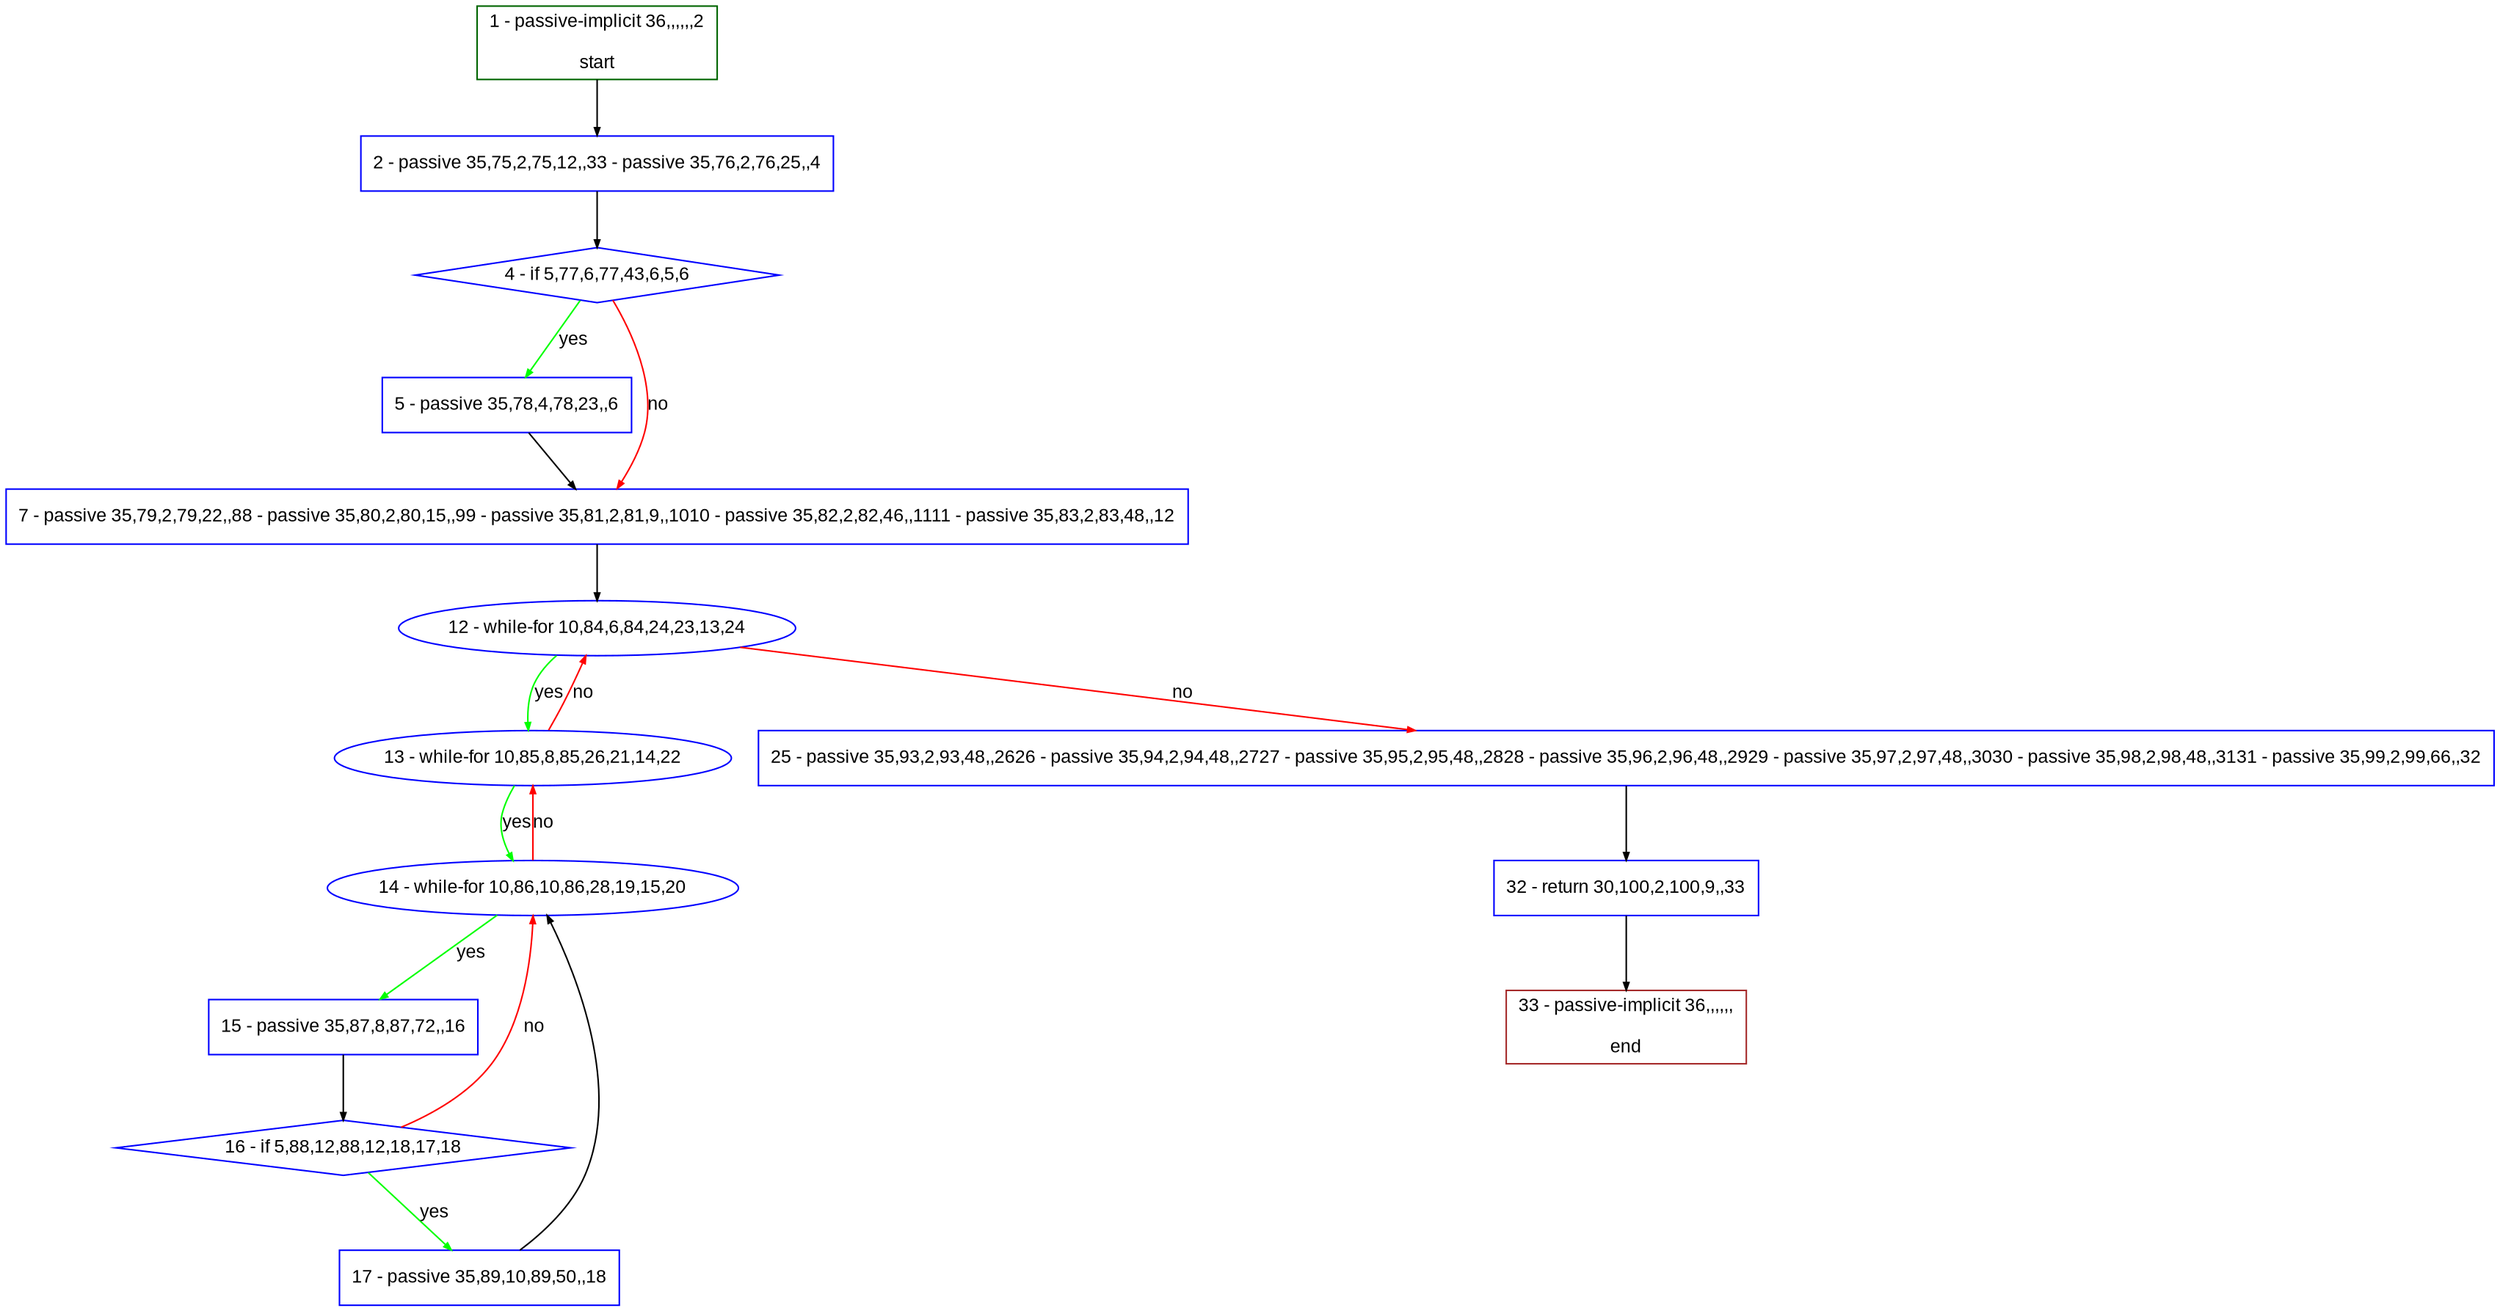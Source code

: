 digraph "" {
  graph [pack="true", label="", fontsize="12", packmode="clust", fontname="Arial", fillcolor="#FFFFCC", bgcolor="white", style="rounded,filled", compound="true"];
  node [node_initialized="no", label="", color="grey", fontsize="12", fillcolor="white", fontname="Arial", style="filled", shape="rectangle", compound="true", fixedsize="false"];
  edge [fontcolor="black", arrowhead="normal", arrowtail="none", arrowsize="0.5", ltail="", label="", color="black", fontsize="12", lhead="", fontname="Arial", dir="forward", compound="true"];
  __N1 [label="2 - passive 35,75,2,75,12,,33 - passive 35,76,2,76,25,,4", color="#0000ff", fillcolor="#ffffff", style="filled", shape="box"];
  __N2 [label="1 - passive-implicit 36,,,,,,2\n\nstart", color="#006400", fillcolor="#ffffff", style="filled", shape="box"];
  __N3 [label="4 - if 5,77,6,77,43,6,5,6", color="#0000ff", fillcolor="#ffffff", style="filled", shape="diamond"];
  __N4 [label="5 - passive 35,78,4,78,23,,6", color="#0000ff", fillcolor="#ffffff", style="filled", shape="box"];
  __N5 [label="7 - passive 35,79,2,79,22,,88 - passive 35,80,2,80,15,,99 - passive 35,81,2,81,9,,1010 - passive 35,82,2,82,46,,1111 - passive 35,83,2,83,48,,12", color="#0000ff", fillcolor="#ffffff", style="filled", shape="box"];
  __N6 [label="12 - while-for 10,84,6,84,24,23,13,24", color="#0000ff", fillcolor="#ffffff", style="filled", shape="oval"];
  __N7 [label="13 - while-for 10,85,8,85,26,21,14,22", color="#0000ff", fillcolor="#ffffff", style="filled", shape="oval"];
  __N8 [label="25 - passive 35,93,2,93,48,,2626 - passive 35,94,2,94,48,,2727 - passive 35,95,2,95,48,,2828 - passive 35,96,2,96,48,,2929 - passive 35,97,2,97,48,,3030 - passive 35,98,2,98,48,,3131 - passive 35,99,2,99,66,,32", color="#0000ff", fillcolor="#ffffff", style="filled", shape="box"];
  __N9 [label="14 - while-for 10,86,10,86,28,19,15,20", color="#0000ff", fillcolor="#ffffff", style="filled", shape="oval"];
  __N10 [label="15 - passive 35,87,8,87,72,,16", color="#0000ff", fillcolor="#ffffff", style="filled", shape="box"];
  __N11 [label="16 - if 5,88,12,88,12,18,17,18", color="#0000ff", fillcolor="#ffffff", style="filled", shape="diamond"];
  __N12 [label="17 - passive 35,89,10,89,50,,18", color="#0000ff", fillcolor="#ffffff", style="filled", shape="box"];
  __N13 [label="32 - return 30,100,2,100,9,,33", color="#0000ff", fillcolor="#ffffff", style="filled", shape="box"];
  __N14 [label="33 - passive-implicit 36,,,,,,\n\nend", color="#a52a2a", fillcolor="#ffffff", style="filled", shape="box"];
  __N2 -> __N1 [arrowhead="normal", arrowtail="none", color="#000000", label="", dir="forward"];
  __N1 -> __N3 [arrowhead="normal", arrowtail="none", color="#000000", label="", dir="forward"];
  __N3 -> __N4 [arrowhead="normal", arrowtail="none", color="#00ff00", label="yes", dir="forward"];
  __N3 -> __N5 [arrowhead="normal", arrowtail="none", color="#ff0000", label="no", dir="forward"];
  __N4 -> __N5 [arrowhead="normal", arrowtail="none", color="#000000", label="", dir="forward"];
  __N5 -> __N6 [arrowhead="normal", arrowtail="none", color="#000000", label="", dir="forward"];
  __N6 -> __N7 [arrowhead="normal", arrowtail="none", color="#00ff00", label="yes", dir="forward"];
  __N7 -> __N6 [arrowhead="normal", arrowtail="none", color="#ff0000", label="no", dir="forward"];
  __N6 -> __N8 [arrowhead="normal", arrowtail="none", color="#ff0000", label="no", dir="forward"];
  __N7 -> __N9 [arrowhead="normal", arrowtail="none", color="#00ff00", label="yes", dir="forward"];
  __N9 -> __N7 [arrowhead="normal", arrowtail="none", color="#ff0000", label="no", dir="forward"];
  __N9 -> __N10 [arrowhead="normal", arrowtail="none", color="#00ff00", label="yes", dir="forward"];
  __N10 -> __N11 [arrowhead="normal", arrowtail="none", color="#000000", label="", dir="forward"];
  __N11 -> __N9 [arrowhead="normal", arrowtail="none", color="#ff0000", label="no", dir="forward"];
  __N11 -> __N12 [arrowhead="normal", arrowtail="none", color="#00ff00", label="yes", dir="forward"];
  __N12 -> __N9 [arrowhead="normal", arrowtail="none", color="#000000", label="", dir="forward"];
  __N8 -> __N13 [arrowhead="normal", arrowtail="none", color="#000000", label="", dir="forward"];
  __N13 -> __N14 [arrowhead="normal", arrowtail="none", color="#000000", label="", dir="forward"];
}
